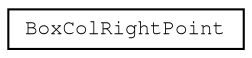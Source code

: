 digraph "Graphical Class Hierarchy"
{
 // LATEX_PDF_SIZE
  edge [fontname="FreeMono",fontsize="10",labelfontname="FreeMono",labelfontsize="10"];
  node [fontname="FreeMono",fontsize="10",shape=record];
  rankdir="LR";
  Node0 [label="BoxColRightPoint",height=0.2,width=0.4,color="black", fillcolor="white", style="filled",URL="$struct_box_col_right_point.html",tooltip=" "];
}
